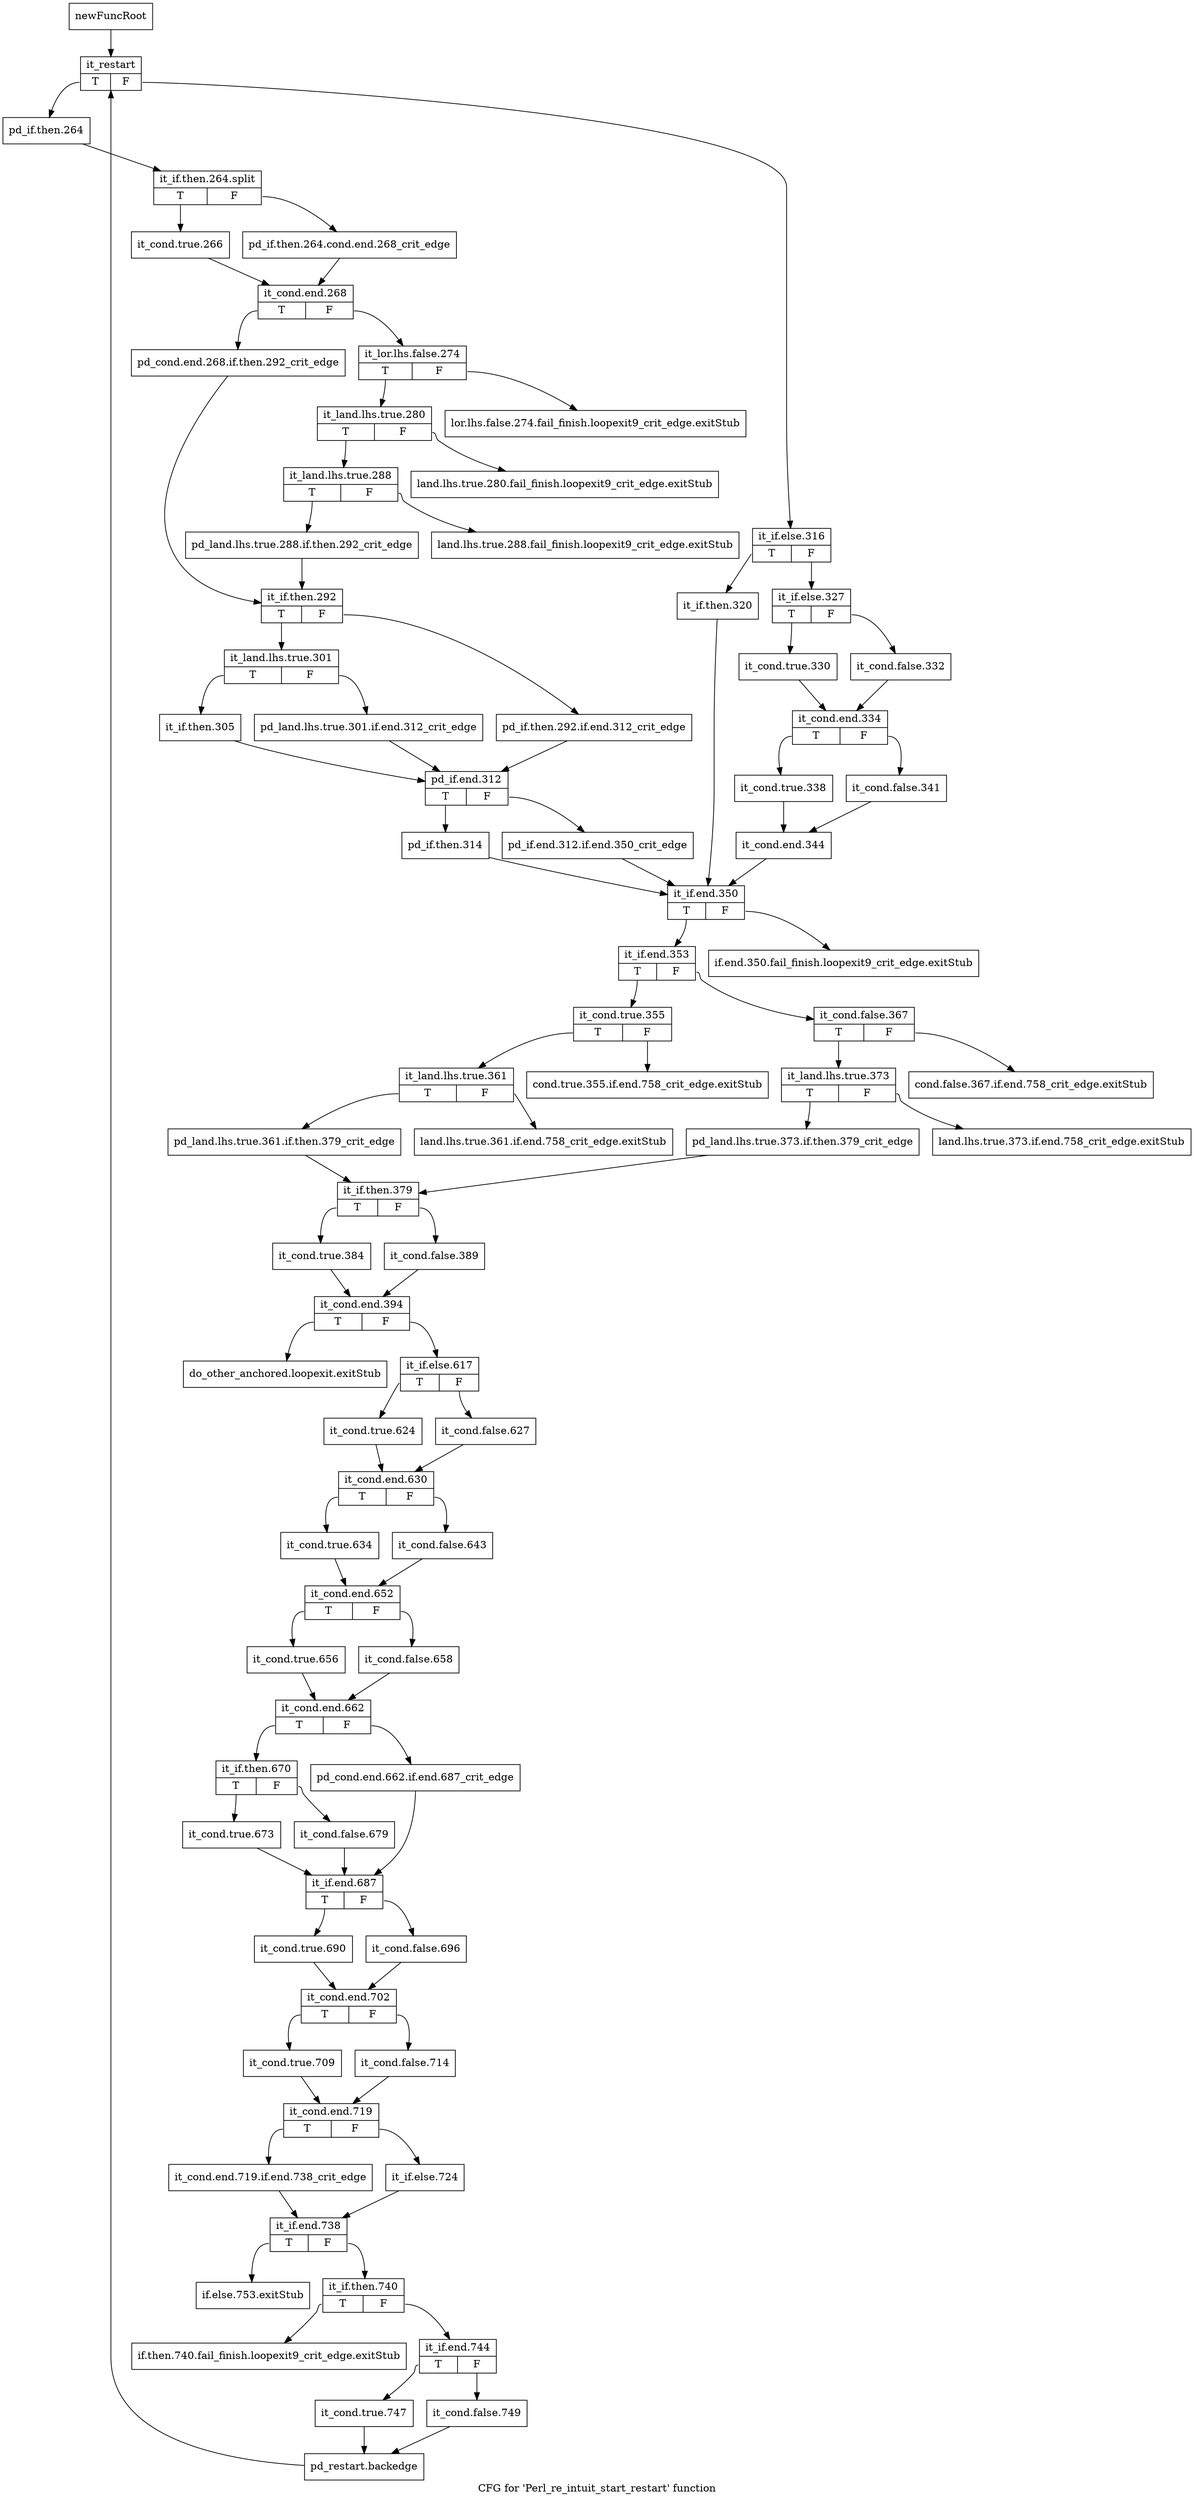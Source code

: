 digraph "CFG for 'Perl_re_intuit_start_restart' function" {
	label="CFG for 'Perl_re_intuit_start_restart' function";

	Node0x525e550 [shape=record,label="{newFuncRoot}"];
	Node0x525e550 -> Node0x525e910;
	Node0x525e5a0 [shape=record,label="{lor.lhs.false.274.fail_finish.loopexit9_crit_edge.exitStub}"];
	Node0x525e5f0 [shape=record,label="{land.lhs.true.280.fail_finish.loopexit9_crit_edge.exitStub}"];
	Node0x525e640 [shape=record,label="{land.lhs.true.288.fail_finish.loopexit9_crit_edge.exitStub}"];
	Node0x525e690 [shape=record,label="{if.end.350.fail_finish.loopexit9_crit_edge.exitStub}"];
	Node0x525e6e0 [shape=record,label="{cond.false.367.if.end.758_crit_edge.exitStub}"];
	Node0x525e730 [shape=record,label="{land.lhs.true.373.if.end.758_crit_edge.exitStub}"];
	Node0x525e780 [shape=record,label="{cond.true.355.if.end.758_crit_edge.exitStub}"];
	Node0x525e7d0 [shape=record,label="{land.lhs.true.361.if.end.758_crit_edge.exitStub}"];
	Node0x525e820 [shape=record,label="{do_other_anchored.loopexit.exitStub}"];
	Node0x525e870 [shape=record,label="{if.else.753.exitStub}"];
	Node0x525e8c0 [shape=record,label="{if.then.740.fail_finish.loopexit9_crit_edge.exitStub}"];
	Node0x525e910 [shape=record,label="{it_restart|{<s0>T|<s1>F}}"];
	Node0x525e910:s0 -> Node0x525ec30;
	Node0x525e910:s1 -> Node0x525e960;
	Node0x525e960 [shape=record,label="{it_if.else.316|{<s0>T|<s1>F}}"];
	Node0x525e960:s0 -> Node0x525ebe0;
	Node0x525e960:s1 -> Node0x525e9b0;
	Node0x525e9b0 [shape=record,label="{it_if.else.327|{<s0>T|<s1>F}}"];
	Node0x525e9b0:s0 -> Node0x525ea50;
	Node0x525e9b0:s1 -> Node0x525ea00;
	Node0x525ea00 [shape=record,label="{it_cond.false.332}"];
	Node0x525ea00 -> Node0x525eaa0;
	Node0x525ea50 [shape=record,label="{it_cond.true.330}"];
	Node0x525ea50 -> Node0x525eaa0;
	Node0x525eaa0 [shape=record,label="{it_cond.end.334|{<s0>T|<s1>F}}"];
	Node0x525eaa0:s0 -> Node0x525eb40;
	Node0x525eaa0:s1 -> Node0x525eaf0;
	Node0x525eaf0 [shape=record,label="{it_cond.false.341}"];
	Node0x525eaf0 -> Node0x525eb90;
	Node0x525eb40 [shape=record,label="{it_cond.true.338}"];
	Node0x525eb40 -> Node0x525eb90;
	Node0x525eb90 [shape=record,label="{it_cond.end.344}"];
	Node0x525eb90 -> Node0x525f180;
	Node0x525ebe0 [shape=record,label="{it_if.then.320}"];
	Node0x525ebe0 -> Node0x525f180;
	Node0x525ec30 [shape=record,label="{pd_if.then.264}"];
	Node0x525ec30 -> Node0x66e09d0;
	Node0x66e09d0 [shape=record,label="{it_if.then.264.split|{<s0>T|<s1>F}}"];
	Node0x66e09d0:s0 -> Node0x525ecd0;
	Node0x66e09d0:s1 -> Node0x525ec80;
	Node0x525ec80 [shape=record,label="{pd_if.then.264.cond.end.268_crit_edge}"];
	Node0x525ec80 -> Node0x525ed20;
	Node0x525ecd0 [shape=record,label="{it_cond.true.266}"];
	Node0x525ecd0 -> Node0x525ed20;
	Node0x525ed20 [shape=record,label="{it_cond.end.268|{<s0>T|<s1>F}}"];
	Node0x525ed20:s0 -> Node0x525eeb0;
	Node0x525ed20:s1 -> Node0x525ed70;
	Node0x525ed70 [shape=record,label="{it_lor.lhs.false.274|{<s0>T|<s1>F}}"];
	Node0x525ed70:s0 -> Node0x525edc0;
	Node0x525ed70:s1 -> Node0x525e5a0;
	Node0x525edc0 [shape=record,label="{it_land.lhs.true.280|{<s0>T|<s1>F}}"];
	Node0x525edc0:s0 -> Node0x525ee10;
	Node0x525edc0:s1 -> Node0x525e5f0;
	Node0x525ee10 [shape=record,label="{it_land.lhs.true.288|{<s0>T|<s1>F}}"];
	Node0x525ee10:s0 -> Node0x525ee60;
	Node0x525ee10:s1 -> Node0x525e640;
	Node0x525ee60 [shape=record,label="{pd_land.lhs.true.288.if.then.292_crit_edge}"];
	Node0x525ee60 -> Node0x525ef00;
	Node0x525eeb0 [shape=record,label="{pd_cond.end.268.if.then.292_crit_edge}"];
	Node0x525eeb0 -> Node0x525ef00;
	Node0x525ef00 [shape=record,label="{it_if.then.292|{<s0>T|<s1>F}}"];
	Node0x525ef00:s0 -> Node0x525efa0;
	Node0x525ef00:s1 -> Node0x525ef50;
	Node0x525ef50 [shape=record,label="{pd_if.then.292.if.end.312_crit_edge}"];
	Node0x525ef50 -> Node0x525f090;
	Node0x525efa0 [shape=record,label="{it_land.lhs.true.301|{<s0>T|<s1>F}}"];
	Node0x525efa0:s0 -> Node0x525f040;
	Node0x525efa0:s1 -> Node0x525eff0;
	Node0x525eff0 [shape=record,label="{pd_land.lhs.true.301.if.end.312_crit_edge}"];
	Node0x525eff0 -> Node0x525f090;
	Node0x525f040 [shape=record,label="{it_if.then.305}"];
	Node0x525f040 -> Node0x525f090;
	Node0x525f090 [shape=record,label="{pd_if.end.312|{<s0>T|<s1>F}}"];
	Node0x525f090:s0 -> Node0x525f130;
	Node0x525f090:s1 -> Node0x525f0e0;
	Node0x525f0e0 [shape=record,label="{pd_if.end.312.if.end.350_crit_edge}"];
	Node0x525f0e0 -> Node0x525f180;
	Node0x525f130 [shape=record,label="{pd_if.then.314}"];
	Node0x525f130 -> Node0x525f180;
	Node0x525f180 [shape=record,label="{it_if.end.350|{<s0>T|<s1>F}}"];
	Node0x525f180:s0 -> Node0x525f1d0;
	Node0x525f180:s1 -> Node0x525e690;
	Node0x525f1d0 [shape=record,label="{it_if.end.353|{<s0>T|<s1>F}}"];
	Node0x525f1d0:s0 -> Node0x525f310;
	Node0x525f1d0:s1 -> Node0x525f220;
	Node0x525f220 [shape=record,label="{it_cond.false.367|{<s0>T|<s1>F}}"];
	Node0x525f220:s0 -> Node0x525f270;
	Node0x525f220:s1 -> Node0x525e6e0;
	Node0x525f270 [shape=record,label="{it_land.lhs.true.373|{<s0>T|<s1>F}}"];
	Node0x525f270:s0 -> Node0x525f2c0;
	Node0x525f270:s1 -> Node0x525e730;
	Node0x525f2c0 [shape=record,label="{pd_land.lhs.true.373.if.then.379_crit_edge}"];
	Node0x525f2c0 -> Node0x525f400;
	Node0x525f310 [shape=record,label="{it_cond.true.355|{<s0>T|<s1>F}}"];
	Node0x525f310:s0 -> Node0x525f360;
	Node0x525f310:s1 -> Node0x525e780;
	Node0x525f360 [shape=record,label="{it_land.lhs.true.361|{<s0>T|<s1>F}}"];
	Node0x525f360:s0 -> Node0x525f3b0;
	Node0x525f360:s1 -> Node0x525e7d0;
	Node0x525f3b0 [shape=record,label="{pd_land.lhs.true.361.if.then.379_crit_edge}"];
	Node0x525f3b0 -> Node0x525f400;
	Node0x525f400 [shape=record,label="{it_if.then.379|{<s0>T|<s1>F}}"];
	Node0x525f400:s0 -> Node0x525f4a0;
	Node0x525f400:s1 -> Node0x525f450;
	Node0x525f450 [shape=record,label="{it_cond.false.389}"];
	Node0x525f450 -> Node0x525f4f0;
	Node0x525f4a0 [shape=record,label="{it_cond.true.384}"];
	Node0x525f4a0 -> Node0x525f4f0;
	Node0x525f4f0 [shape=record,label="{it_cond.end.394|{<s0>T|<s1>F}}"];
	Node0x525f4f0:s0 -> Node0x525e820;
	Node0x525f4f0:s1 -> Node0x525f540;
	Node0x525f540 [shape=record,label="{it_if.else.617|{<s0>T|<s1>F}}"];
	Node0x525f540:s0 -> Node0x525f5e0;
	Node0x525f540:s1 -> Node0x525f590;
	Node0x525f590 [shape=record,label="{it_cond.false.627}"];
	Node0x525f590 -> Node0x525f630;
	Node0x525f5e0 [shape=record,label="{it_cond.true.624}"];
	Node0x525f5e0 -> Node0x525f630;
	Node0x525f630 [shape=record,label="{it_cond.end.630|{<s0>T|<s1>F}}"];
	Node0x525f630:s0 -> Node0x525f6d0;
	Node0x525f630:s1 -> Node0x525f680;
	Node0x525f680 [shape=record,label="{it_cond.false.643}"];
	Node0x525f680 -> Node0x525f720;
	Node0x525f6d0 [shape=record,label="{it_cond.true.634}"];
	Node0x525f6d0 -> Node0x525f720;
	Node0x525f720 [shape=record,label="{it_cond.end.652|{<s0>T|<s1>F}}"];
	Node0x525f720:s0 -> Node0x525f7c0;
	Node0x525f720:s1 -> Node0x525f770;
	Node0x525f770 [shape=record,label="{it_cond.false.658}"];
	Node0x525f770 -> Node0x525f810;
	Node0x525f7c0 [shape=record,label="{it_cond.true.656}"];
	Node0x525f7c0 -> Node0x525f810;
	Node0x525f810 [shape=record,label="{it_cond.end.662|{<s0>T|<s1>F}}"];
	Node0x525f810:s0 -> Node0x525f8b0;
	Node0x525f810:s1 -> Node0x525f860;
	Node0x525f860 [shape=record,label="{pd_cond.end.662.if.end.687_crit_edge}"];
	Node0x525f860 -> Node0x525f9a0;
	Node0x525f8b0 [shape=record,label="{it_if.then.670|{<s0>T|<s1>F}}"];
	Node0x525f8b0:s0 -> Node0x525f950;
	Node0x525f8b0:s1 -> Node0x525f900;
	Node0x525f900 [shape=record,label="{it_cond.false.679}"];
	Node0x525f900 -> Node0x525f9a0;
	Node0x525f950 [shape=record,label="{it_cond.true.673}"];
	Node0x525f950 -> Node0x525f9a0;
	Node0x525f9a0 [shape=record,label="{it_if.end.687|{<s0>T|<s1>F}}"];
	Node0x525f9a0:s0 -> Node0x525fa40;
	Node0x525f9a0:s1 -> Node0x525f9f0;
	Node0x525f9f0 [shape=record,label="{it_cond.false.696}"];
	Node0x525f9f0 -> Node0x525fa90;
	Node0x525fa40 [shape=record,label="{it_cond.true.690}"];
	Node0x525fa40 -> Node0x525fa90;
	Node0x525fa90 [shape=record,label="{it_cond.end.702|{<s0>T|<s1>F}}"];
	Node0x525fa90:s0 -> Node0x525fb30;
	Node0x525fa90:s1 -> Node0x525fae0;
	Node0x525fae0 [shape=record,label="{it_cond.false.714}"];
	Node0x525fae0 -> Node0x525fb80;
	Node0x525fb30 [shape=record,label="{it_cond.true.709}"];
	Node0x525fb30 -> Node0x525fb80;
	Node0x525fb80 [shape=record,label="{it_cond.end.719|{<s0>T|<s1>F}}"];
	Node0x525fb80:s0 -> Node0x525fc20;
	Node0x525fb80:s1 -> Node0x525fbd0;
	Node0x525fbd0 [shape=record,label="{it_if.else.724}"];
	Node0x525fbd0 -> Node0x525fc70;
	Node0x525fc20 [shape=record,label="{it_cond.end.719.if.end.738_crit_edge}"];
	Node0x525fc20 -> Node0x525fc70;
	Node0x525fc70 [shape=record,label="{it_if.end.738|{<s0>T|<s1>F}}"];
	Node0x525fc70:s0 -> Node0x525e870;
	Node0x525fc70:s1 -> Node0x525fcc0;
	Node0x525fcc0 [shape=record,label="{it_if.then.740|{<s0>T|<s1>F}}"];
	Node0x525fcc0:s0 -> Node0x525e8c0;
	Node0x525fcc0:s1 -> Node0x525fd10;
	Node0x525fd10 [shape=record,label="{it_if.end.744|{<s0>T|<s1>F}}"];
	Node0x525fd10:s0 -> Node0x525fdb0;
	Node0x525fd10:s1 -> Node0x525fd60;
	Node0x525fd60 [shape=record,label="{it_cond.false.749}"];
	Node0x525fd60 -> Node0x525fe00;
	Node0x525fdb0 [shape=record,label="{it_cond.true.747}"];
	Node0x525fdb0 -> Node0x525fe00;
	Node0x525fe00 [shape=record,label="{pd_restart.backedge}"];
	Node0x525fe00 -> Node0x525e910;
}

